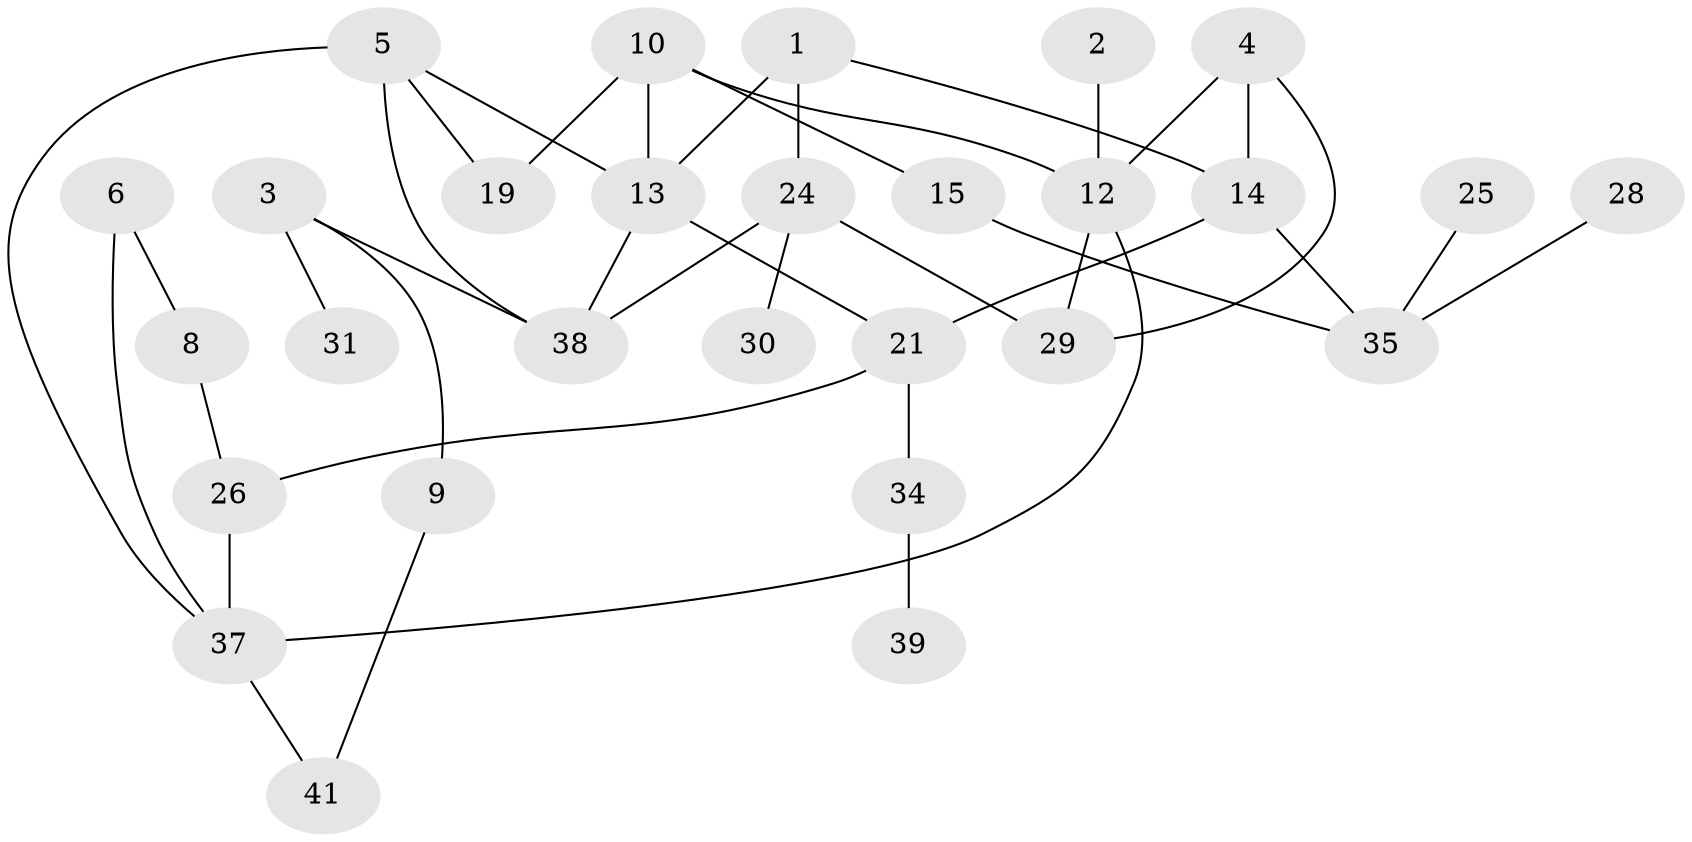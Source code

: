 // original degree distribution, {1: 0.25, 2: 0.28, 0: 0.1, 3: 0.23, 4: 0.12, 5: 0.02}
// Generated by graph-tools (version 1.1) at 2025/48/03/04/25 22:48:11]
// undirected, 28 vertices, 39 edges
graph export_dot {
  node [color=gray90,style=filled];
  1;
  2;
  3;
  4;
  5;
  6;
  8;
  9;
  10;
  12;
  13;
  14;
  15;
  19;
  21;
  24;
  25;
  26;
  28;
  29;
  30;
  31;
  34;
  35;
  37;
  38;
  39;
  41;
  1 -- 13 [weight=1.0];
  1 -- 14 [weight=1.0];
  1 -- 24 [weight=1.0];
  2 -- 12 [weight=1.0];
  3 -- 9 [weight=1.0];
  3 -- 31 [weight=1.0];
  3 -- 38 [weight=1.0];
  4 -- 12 [weight=2.0];
  4 -- 14 [weight=1.0];
  4 -- 29 [weight=1.0];
  5 -- 13 [weight=1.0];
  5 -- 19 [weight=1.0];
  5 -- 37 [weight=1.0];
  5 -- 38 [weight=2.0];
  6 -- 8 [weight=1.0];
  6 -- 37 [weight=1.0];
  8 -- 26 [weight=1.0];
  9 -- 41 [weight=1.0];
  10 -- 12 [weight=1.0];
  10 -- 13 [weight=1.0];
  10 -- 15 [weight=1.0];
  10 -- 19 [weight=1.0];
  12 -- 29 [weight=1.0];
  12 -- 37 [weight=1.0];
  13 -- 21 [weight=1.0];
  13 -- 38 [weight=1.0];
  14 -- 21 [weight=1.0];
  14 -- 35 [weight=1.0];
  15 -- 35 [weight=1.0];
  21 -- 26 [weight=1.0];
  21 -- 34 [weight=1.0];
  24 -- 29 [weight=1.0];
  24 -- 30 [weight=2.0];
  24 -- 38 [weight=1.0];
  25 -- 35 [weight=1.0];
  26 -- 37 [weight=1.0];
  28 -- 35 [weight=1.0];
  34 -- 39 [weight=1.0];
  37 -- 41 [weight=1.0];
}
